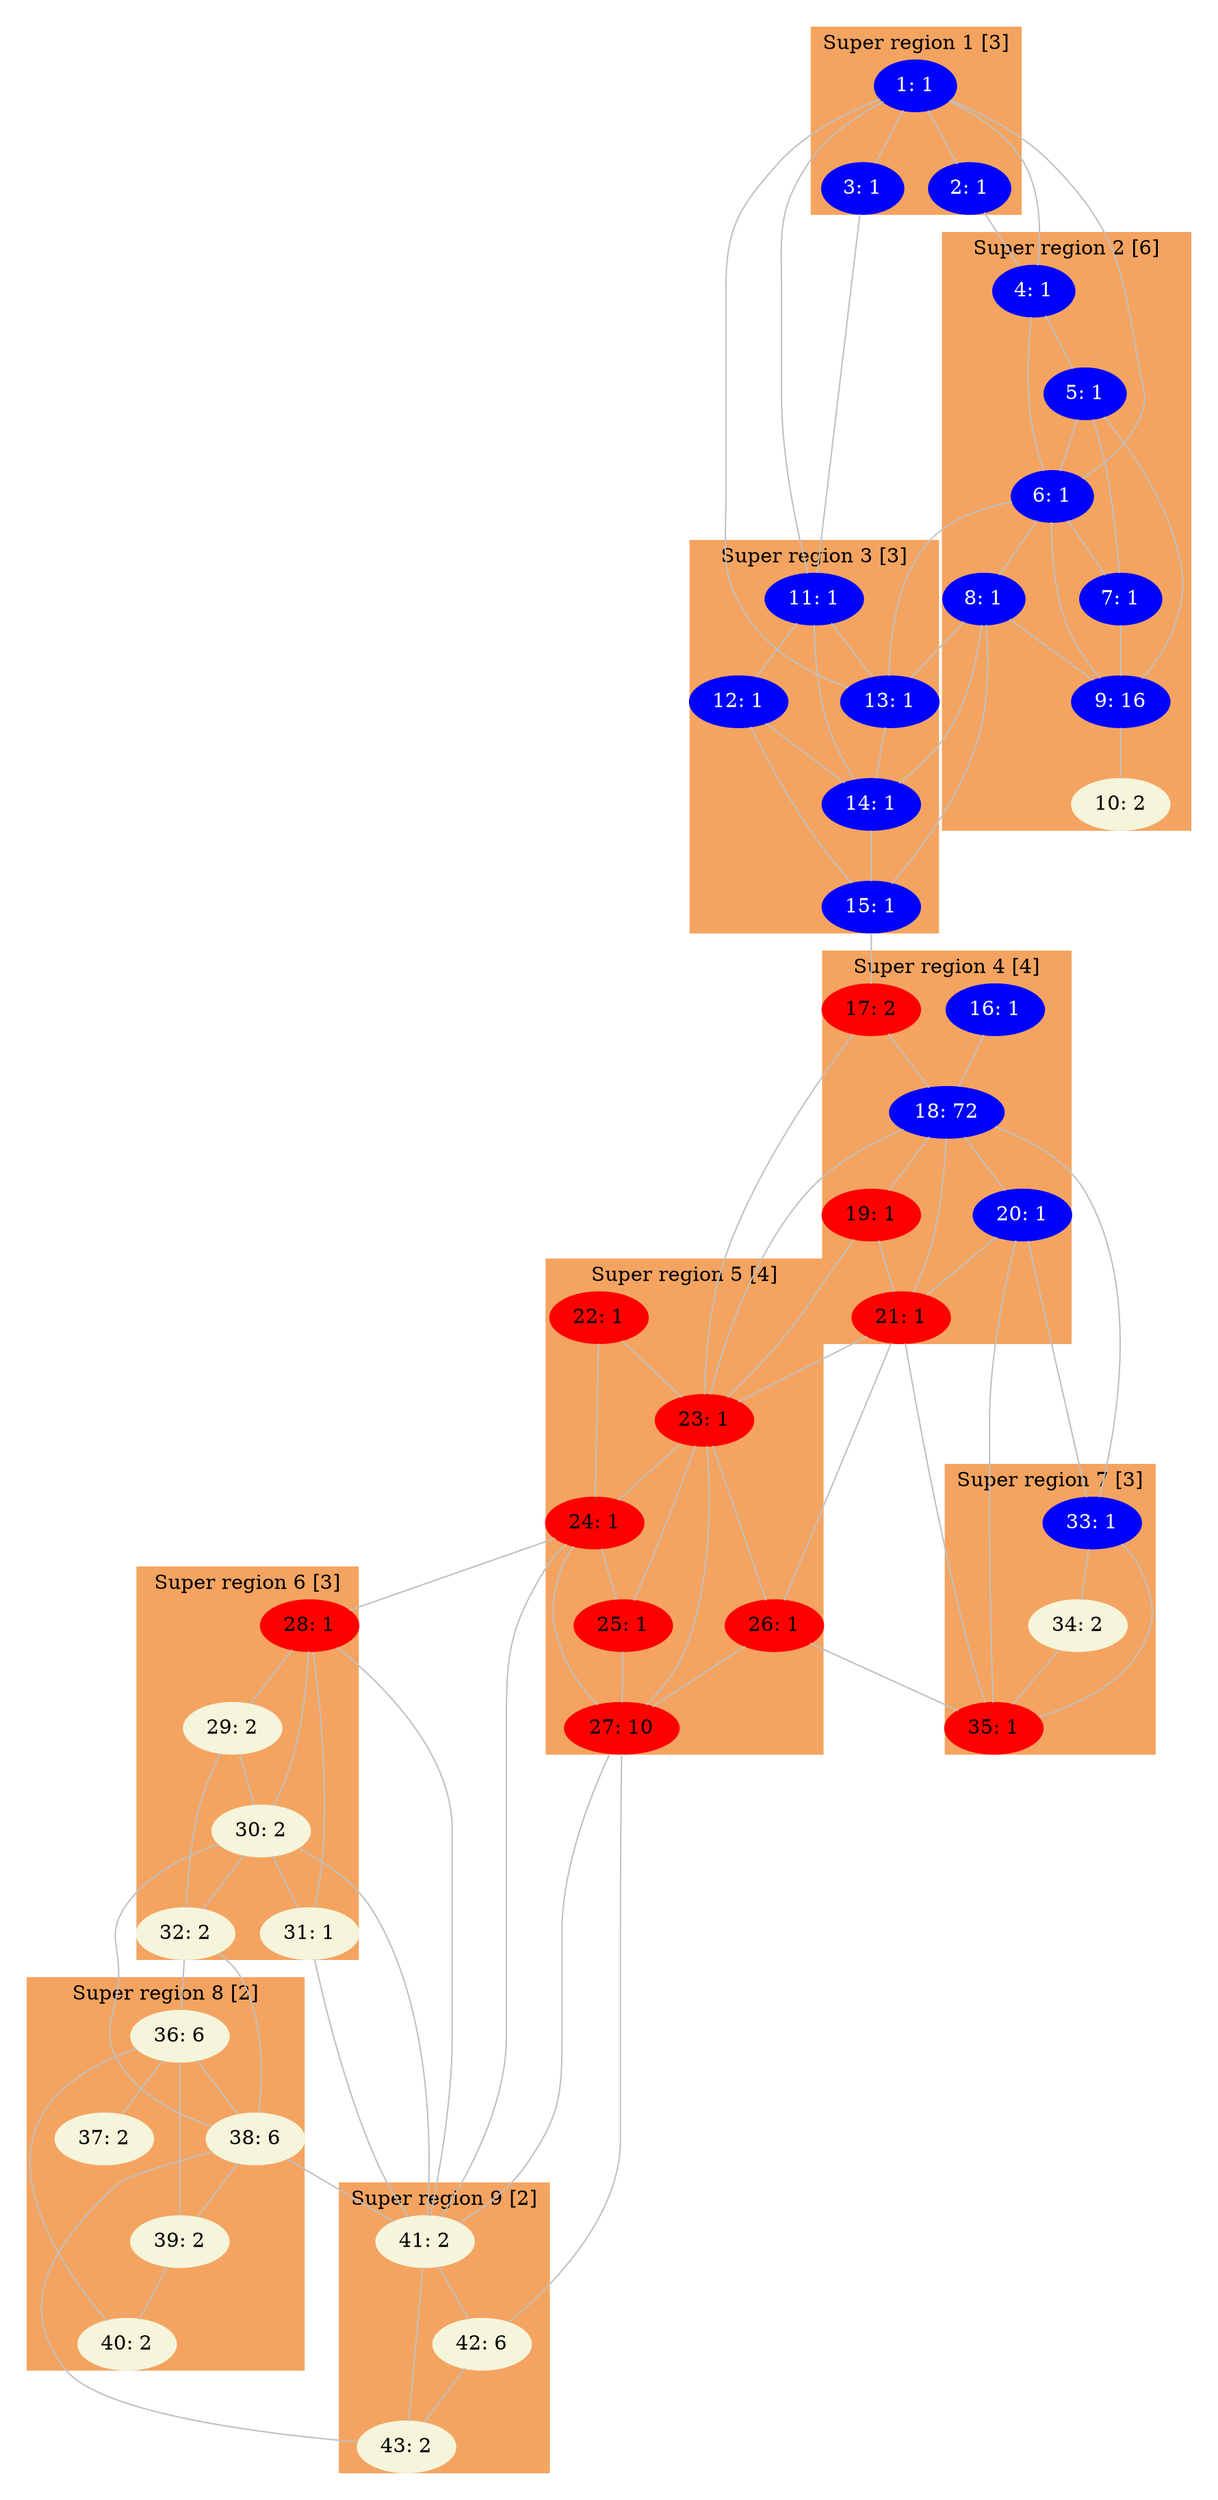 digraph G {
  margin=0.1;
  center=false;
    subgraph cluster1 {
        label="Super region 1 [3]";
        style=filled;
        color=sandybrown;
        1 [label="1: 1",style=filled,fontcolor=white,color=blue];
        2 [label="2: 1",style=filled,fontcolor=white,color=blue];
        3 [label="3: 1",style=filled,fontcolor=white,color=blue];
    }
        subgraph cluster2 {
        label="Super region 2 [6]";
        style=filled;
        color=sandybrown;
        4 [label="4: 1",style=filled,fontcolor=white,color=blue];
        5 [label="5: 1",style=filled,fontcolor=white,color=blue];
        6 [label="6: 1",style=filled,fontcolor=white,color=blue];
        7 [label="7: 1",style=filled,fontcolor=white,color=blue];
        8 [label="8: 1",style=filled,fontcolor=white,color=blue];
        9 [label="9: 16",style=filled,fontcolor=white,color=blue];
        10 [label="10: 2",style=filled,fontcolor=black,color=beige];
    }
        subgraph cluster3 {
        label="Super region 3 [3]";
        style=filled;
        color=sandybrown;
        11 [label="11: 1",style=filled,fontcolor=white,color=blue];
        12 [label="12: 1",style=filled,fontcolor=white,color=blue];
        13 [label="13: 1",style=filled,fontcolor=white,color=blue];
        14 [label="14: 1",style=filled,fontcolor=white,color=blue];
        15 [label="15: 1",style=filled,fontcolor=white,color=blue];
    }
        subgraph cluster4 {
        label="Super region 4 [4]";
        style=filled;
        color=sandybrown;
        16 [label="16: 1",style=filled,fontcolor=white,color=blue];
        17 [label="17: 2",style=filled,fontcolor=black,color=red];
        18 [label="18: 72",style=filled,fontcolor=white,color=blue];
        19 [label="19: 1",style=filled,fontcolor=black,color=red];
        20 [label="20: 1",style=filled,fontcolor=white,color=blue];
        21 [label="21: 1",style=filled,fontcolor=black,color=red];
    }
        subgraph cluster5 {
        label="Super region 5 [4]";
        style=filled;
        color=sandybrown;
        22 [label="22: 1",style=filled,fontcolor=black,color=red];
        23 [label="23: 1",style=filled,fontcolor=black,color=red];
        24 [label="24: 1",style=filled,fontcolor=black,color=red];
        25 [label="25: 1",style=filled,fontcolor=black,color=red];
        26 [label="26: 1",style=filled,fontcolor=black,color=red];
        27 [label="27: 10",style=filled,fontcolor=black,color=red];
    }
        subgraph cluster6 {
        label="Super region 6 [3]";
        style=filled;
        color=sandybrown;
        28 [label="28: 1",style=filled,fontcolor=black,color=red];
        29 [label="29: 2",style=filled,fontcolor=black,color=beige];
        30 [label="30: 2",style=filled,fontcolor=black,color=beige];
        31 [label="31: 1",style=filled,fontcolor=black,color=beige];
        32 [label="32: 2",style=filled,fontcolor=black,color=beige];
    }
        subgraph cluster7 {
        label="Super region 7 [3]";
        style=filled;
        color=sandybrown;
        33 [label="33: 1",style=filled,fontcolor=white,color=blue];
        34 [label="34: 2",style=filled,fontcolor=black,color=beige];
        35 [label="35: 1",style=filled,fontcolor=black,color=red];
    }
        subgraph cluster8 {
        label="Super region 8 [2]";
        style=filled;
        color=sandybrown;
        36 [label="36: 6",style=filled,fontcolor=black,color=beige];
        37 [label="37: 2",style=filled,fontcolor=black,color=beige];
        38 [label="38: 6",style=filled,fontcolor=black,color=beige];
        39 [label="39: 2",style=filled,fontcolor=black,color=beige];
        40 [label="40: 2",style=filled,fontcolor=black,color=beige];
    }
        subgraph cluster9 {
        label="Super region 9 [2]";
        style=filled;
        color=sandybrown;
        41 [label="41: 2",style=filled,fontcolor=black,color=beige];
        42 [label="42: 6",style=filled,fontcolor=black,color=beige];
        43 [label="43: 2",style=filled,fontcolor=black,color=beige];
    }
    1 -> 2 [color=grey,arrowhead=none,penwidth=1.0];
    1 -> 3 [color=grey,arrowhead=none,penwidth=1.0];
    1 -> 4 [color=grey,arrowhead=none,penwidth=1.0];
    1 -> 6 [color=grey,arrowhead=none,penwidth=1.0];
    1 -> 11 [color=grey,arrowhead=none,penwidth=1.0];
    1 -> 13 [color=grey,arrowhead=none,penwidth=1.0];
    2 -> 4 [color=grey,arrowhead=none,penwidth=1.0];
    3 -> 11 [color=grey,arrowhead=none,penwidth=1.0];
    4 -> 5 [color=grey,arrowhead=none,penwidth=1.0];
    4 -> 6 [color=grey,arrowhead=none,penwidth=1.0];
    5 -> 6 [color=grey,arrowhead=none,penwidth=1.0];
    5 -> 7 [color=grey,arrowhead=none,penwidth=1.0];
    5 -> 9 [color=grey,arrowhead=none,penwidth=1.0];
    6 -> 7 [color=grey,arrowhead=none,penwidth=1.0];
    6 -> 8 [color=grey,arrowhead=none,penwidth=1.0];
    6 -> 9 [color=grey,arrowhead=none,penwidth=1.0];
    6 -> 13 [color=grey,arrowhead=none,penwidth=1.0];
    7 -> 9 [color=grey,arrowhead=none,penwidth=1.0];
    8 -> 9 [color=grey,arrowhead=none,penwidth=1.0];
    8 -> 13 [color=grey,arrowhead=none,penwidth=1.0];
    8 -> 14 [color=grey,arrowhead=none,penwidth=1.0];
    8 -> 15 [color=grey,arrowhead=none,penwidth=1.0];
    9 -> 10 [color=grey,arrowhead=none,penwidth=1.0];
    11 -> 12 [color=grey,arrowhead=none,penwidth=1.0];
    11 -> 13 [color=grey,arrowhead=none,penwidth=1.0];
    11 -> 14 [color=grey,arrowhead=none,penwidth=1.0];
    12 -> 14 [color=grey,arrowhead=none,penwidth=1.0];
    12 -> 15 [color=grey,arrowhead=none,penwidth=1.0];
    13 -> 14 [color=grey,arrowhead=none,penwidth=1.0];
    14 -> 15 [color=grey,arrowhead=none,penwidth=1.0];
    15 -> 17 [color=grey,arrowhead=none,penwidth=1.0];
    16 -> 18 [color=grey,arrowhead=none,penwidth=1.0];
    17 -> 18 [color=grey,arrowhead=none,penwidth=1.0];
    17 -> 23 [color=grey,arrowhead=none,penwidth=1.0];
    18 -> 19 [color=grey,arrowhead=none,penwidth=1.0];
    18 -> 20 [color=grey,arrowhead=none,penwidth=1.0];
    18 -> 21 [color=grey,arrowhead=none,penwidth=1.0];
    18 -> 23 [color=grey,arrowhead=none,penwidth=1.0];
    18 -> 33 [color=grey,arrowhead=none,penwidth=1.0];
    19 -> 21 [color=grey,arrowhead=none,penwidth=1.0];
    19 -> 23 [color=grey,arrowhead=none,penwidth=1.0];
    20 -> 21 [color=grey,arrowhead=none,penwidth=1.0];
    20 -> 33 [color=grey,arrowhead=none,penwidth=1.0];
    20 -> 35 [color=grey,arrowhead=none,penwidth=1.0];
    21 -> 23 [color=grey,arrowhead=none,penwidth=1.0];
    21 -> 26 [color=grey,arrowhead=none,penwidth=1.0];
    21 -> 35 [color=grey,arrowhead=none,penwidth=1.0];
    22 -> 23 [color=grey,arrowhead=none,penwidth=1.0];
    22 -> 24 [color=grey,arrowhead=none,penwidth=1.0];
    23 -> 24 [color=grey,arrowhead=none,penwidth=1.0];
    23 -> 25 [color=grey,arrowhead=none,penwidth=1.0];
    23 -> 26 [color=grey,arrowhead=none,penwidth=1.0];
    23 -> 27 [color=grey,arrowhead=none,penwidth=1.0];
    24 -> 25 [color=grey,arrowhead=none,penwidth=1.0];
    24 -> 27 [color=grey,arrowhead=none,penwidth=1.0];
    24 -> 28 [color=grey,arrowhead=none,penwidth=1.0];
    24 -> 41 [color=grey,arrowhead=none,penwidth=1.0];
    25 -> 27 [color=grey,arrowhead=none,penwidth=1.0];
    26 -> 27 [color=grey,arrowhead=none,penwidth=1.0];
    26 -> 35 [color=grey,arrowhead=none,penwidth=1.0];
    27 -> 41 [color=grey,arrowhead=none,penwidth=1.0];
    27 -> 42 [color=grey,arrowhead=none,penwidth=1.0];
    28 -> 29 [color=grey,arrowhead=none,penwidth=1.0];
    28 -> 30 [color=grey,arrowhead=none,penwidth=1.0];
    28 -> 31 [color=grey,arrowhead=none,penwidth=1.0];
    28 -> 41 [color=grey,arrowhead=none,penwidth=1.0];
    29 -> 30 [color=grey,arrowhead=none,penwidth=1.0];
    29 -> 32 [color=grey,arrowhead=none,penwidth=1.0];
    30 -> 31 [color=grey,arrowhead=none,penwidth=1.0];
    30 -> 32 [color=grey,arrowhead=none,penwidth=1.0];
    30 -> 38 [color=grey,arrowhead=none,penwidth=1.0];
    30 -> 41 [color=grey,arrowhead=none,penwidth=1.0];
    31 -> 41 [color=grey,arrowhead=none,penwidth=1.0];
    32 -> 36 [color=grey,arrowhead=none,penwidth=1.0];
    32 -> 38 [color=grey,arrowhead=none,penwidth=1.0];
    33 -> 34 [color=grey,arrowhead=none,penwidth=1.0];
    33 -> 35 [color=grey,arrowhead=none,penwidth=1.0];
    34 -> 35 [color=grey,arrowhead=none,penwidth=1.0];
    36 -> 37 [color=grey,arrowhead=none,penwidth=1.0];
    36 -> 38 [color=grey,arrowhead=none,penwidth=1.0];
    36 -> 39 [color=grey,arrowhead=none,penwidth=1.0];
    36 -> 40 [color=grey,arrowhead=none,penwidth=1.0];
    38 -> 39 [color=grey,arrowhead=none,penwidth=1.0];
    38 -> 41 [color=grey,arrowhead=none,penwidth=1.0];
    38 -> 43 [color=grey,arrowhead=none,penwidth=1.0];
    39 -> 40 [color=grey,arrowhead=none,penwidth=1.0];
    41 -> 42 [color=grey,arrowhead=none,penwidth=1.0];
    41 -> 43 [color=grey,arrowhead=none,penwidth=1.0];
    42 -> 43 [color=grey,arrowhead=none,penwidth=1.0];

}
